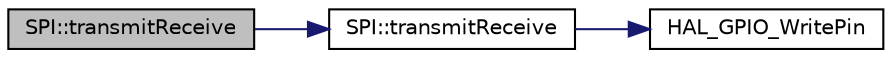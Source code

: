 digraph "SPI::transmitReceive"
{
  edge [fontname="Helvetica",fontsize="10",labelfontname="Helvetica",labelfontsize="10"];
  node [fontname="Helvetica",fontsize="10",shape=record];
  rankdir="LR";
  Node39 [label="SPI::transmitReceive",height=0.2,width=0.4,color="black", fillcolor="grey75", style="filled", fontcolor="black"];
  Node39 -> Node40 [color="midnightblue",fontsize="10",style="solid",fontname="Helvetica"];
  Node40 [label="SPI::transmitReceive",height=0.2,width=0.4,color="black", fillcolor="white", style="filled",URL="$class_s_p_i.html#a8c005ffbec694599187025ffb9123c70"];
  Node40 -> Node41 [color="midnightblue",fontsize="10",style="solid",fontname="Helvetica"];
  Node41 [label="HAL_GPIO_WritePin",height=0.2,width=0.4,color="black", fillcolor="white", style="filled",URL="$group___g_p_i_o___exported___functions___group2.html#gaf4b97bdf533a02f51ef696d43b6da5c4"];
}
